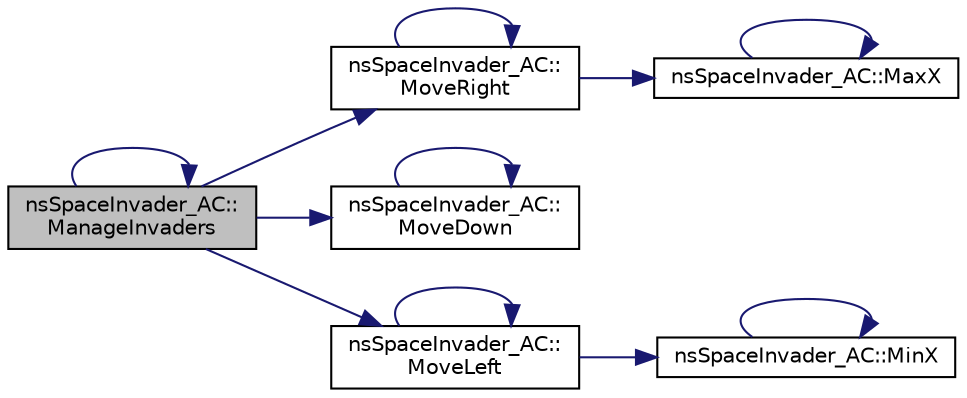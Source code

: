 digraph "nsSpaceInvader_AC::ManageInvaders"
{
  edge [fontname="Helvetica",fontsize="10",labelfontname="Helvetica",labelfontsize="10"];
  node [fontname="Helvetica",fontsize="10",shape=record];
  rankdir="LR";
  Node1 [label="nsSpaceInvader_AC::\lManageInvaders",height=0.2,width=0.4,color="black", fillcolor="grey75", style="filled", fontcolor="black"];
  Node1 -> Node1 [color="midnightblue",fontsize="10",style="solid",fontname="Helvetica"];
  Node1 -> Node2 [color="midnightblue",fontsize="10",style="solid",fontname="Helvetica"];
  Node2 [label="nsSpaceInvader_AC::\lMoveRight",height=0.2,width=0.4,color="black", fillcolor="white", style="filled",URL="$_space_invader___a_c_8cpp.html#a3acc3bbf8cb476facb36885fa84ea097",tooltip="Simule un déplacement droit en ajoutant une unité de déplacement à toutes les abscisses des objets en..."];
  Node2 -> Node2 [color="midnightblue",fontsize="10",style="solid",fontname="Helvetica"];
  Node2 -> Node3 [color="midnightblue",fontsize="10",style="solid",fontname="Helvetica"];
  Node3 [label="nsSpaceInvader_AC::MaxX",height=0.2,width=0.4,color="black", fillcolor="white", style="filled",URL="$_space_invader___a_c_8cpp.html#a989bfe84c52a31839f85370874bae1f9",tooltip="Trouve le maximum d&#39;un vecteur de CPosition de la coordonées en X (abscisse). "];
  Node3 -> Node3 [color="midnightblue",fontsize="10",style="solid",fontname="Helvetica"];
  Node1 -> Node4 [color="midnightblue",fontsize="10",style="solid",fontname="Helvetica"];
  Node4 [label="nsSpaceInvader_AC::\lMoveDown",height=0.2,width=0.4,color="black", fillcolor="white", style="filled",URL="$_space_invader___a_c_8cpp.html#a8b799592a474a9b26a378ed26a2dd67a",tooltip="Simule un déplacement bas en ajoutant une unité de déplacement à toutes les ordonnées des objets en p..."];
  Node4 -> Node4 [color="midnightblue",fontsize="10",style="solid",fontname="Helvetica"];
  Node1 -> Node5 [color="midnightblue",fontsize="10",style="solid",fontname="Helvetica"];
  Node5 [label="nsSpaceInvader_AC::\lMoveLeft",height=0.2,width=0.4,color="black", fillcolor="white", style="filled",URL="$_space_invader___a_c_8cpp.html#ad27737c4ba55e022e31b1b07080b7cf9",tooltip="Simule un déplacement gauche en retranchant une unité de déplacement à toutes les abscisses des objet..."];
  Node5 -> Node5 [color="midnightblue",fontsize="10",style="solid",fontname="Helvetica"];
  Node5 -> Node6 [color="midnightblue",fontsize="10",style="solid",fontname="Helvetica"];
  Node6 [label="nsSpaceInvader_AC::MinX",height=0.2,width=0.4,color="black", fillcolor="white", style="filled",URL="$_space_invader___a_c_8cpp.html#a1e35b120c4c0d7c3ecdc1bef32746467",tooltip="Trouve le minimum d&#39;un vecteur de CPosition de la coordonées en X (abscisse). "];
  Node6 -> Node6 [color="midnightblue",fontsize="10",style="solid",fontname="Helvetica"];
}
